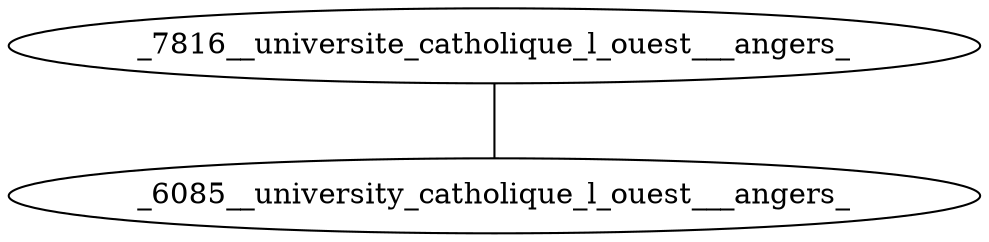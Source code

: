 graph {
_7816__universite_catholique_l_ouest___angers_ -- _6085__university_catholique_l_ouest___angers_
}